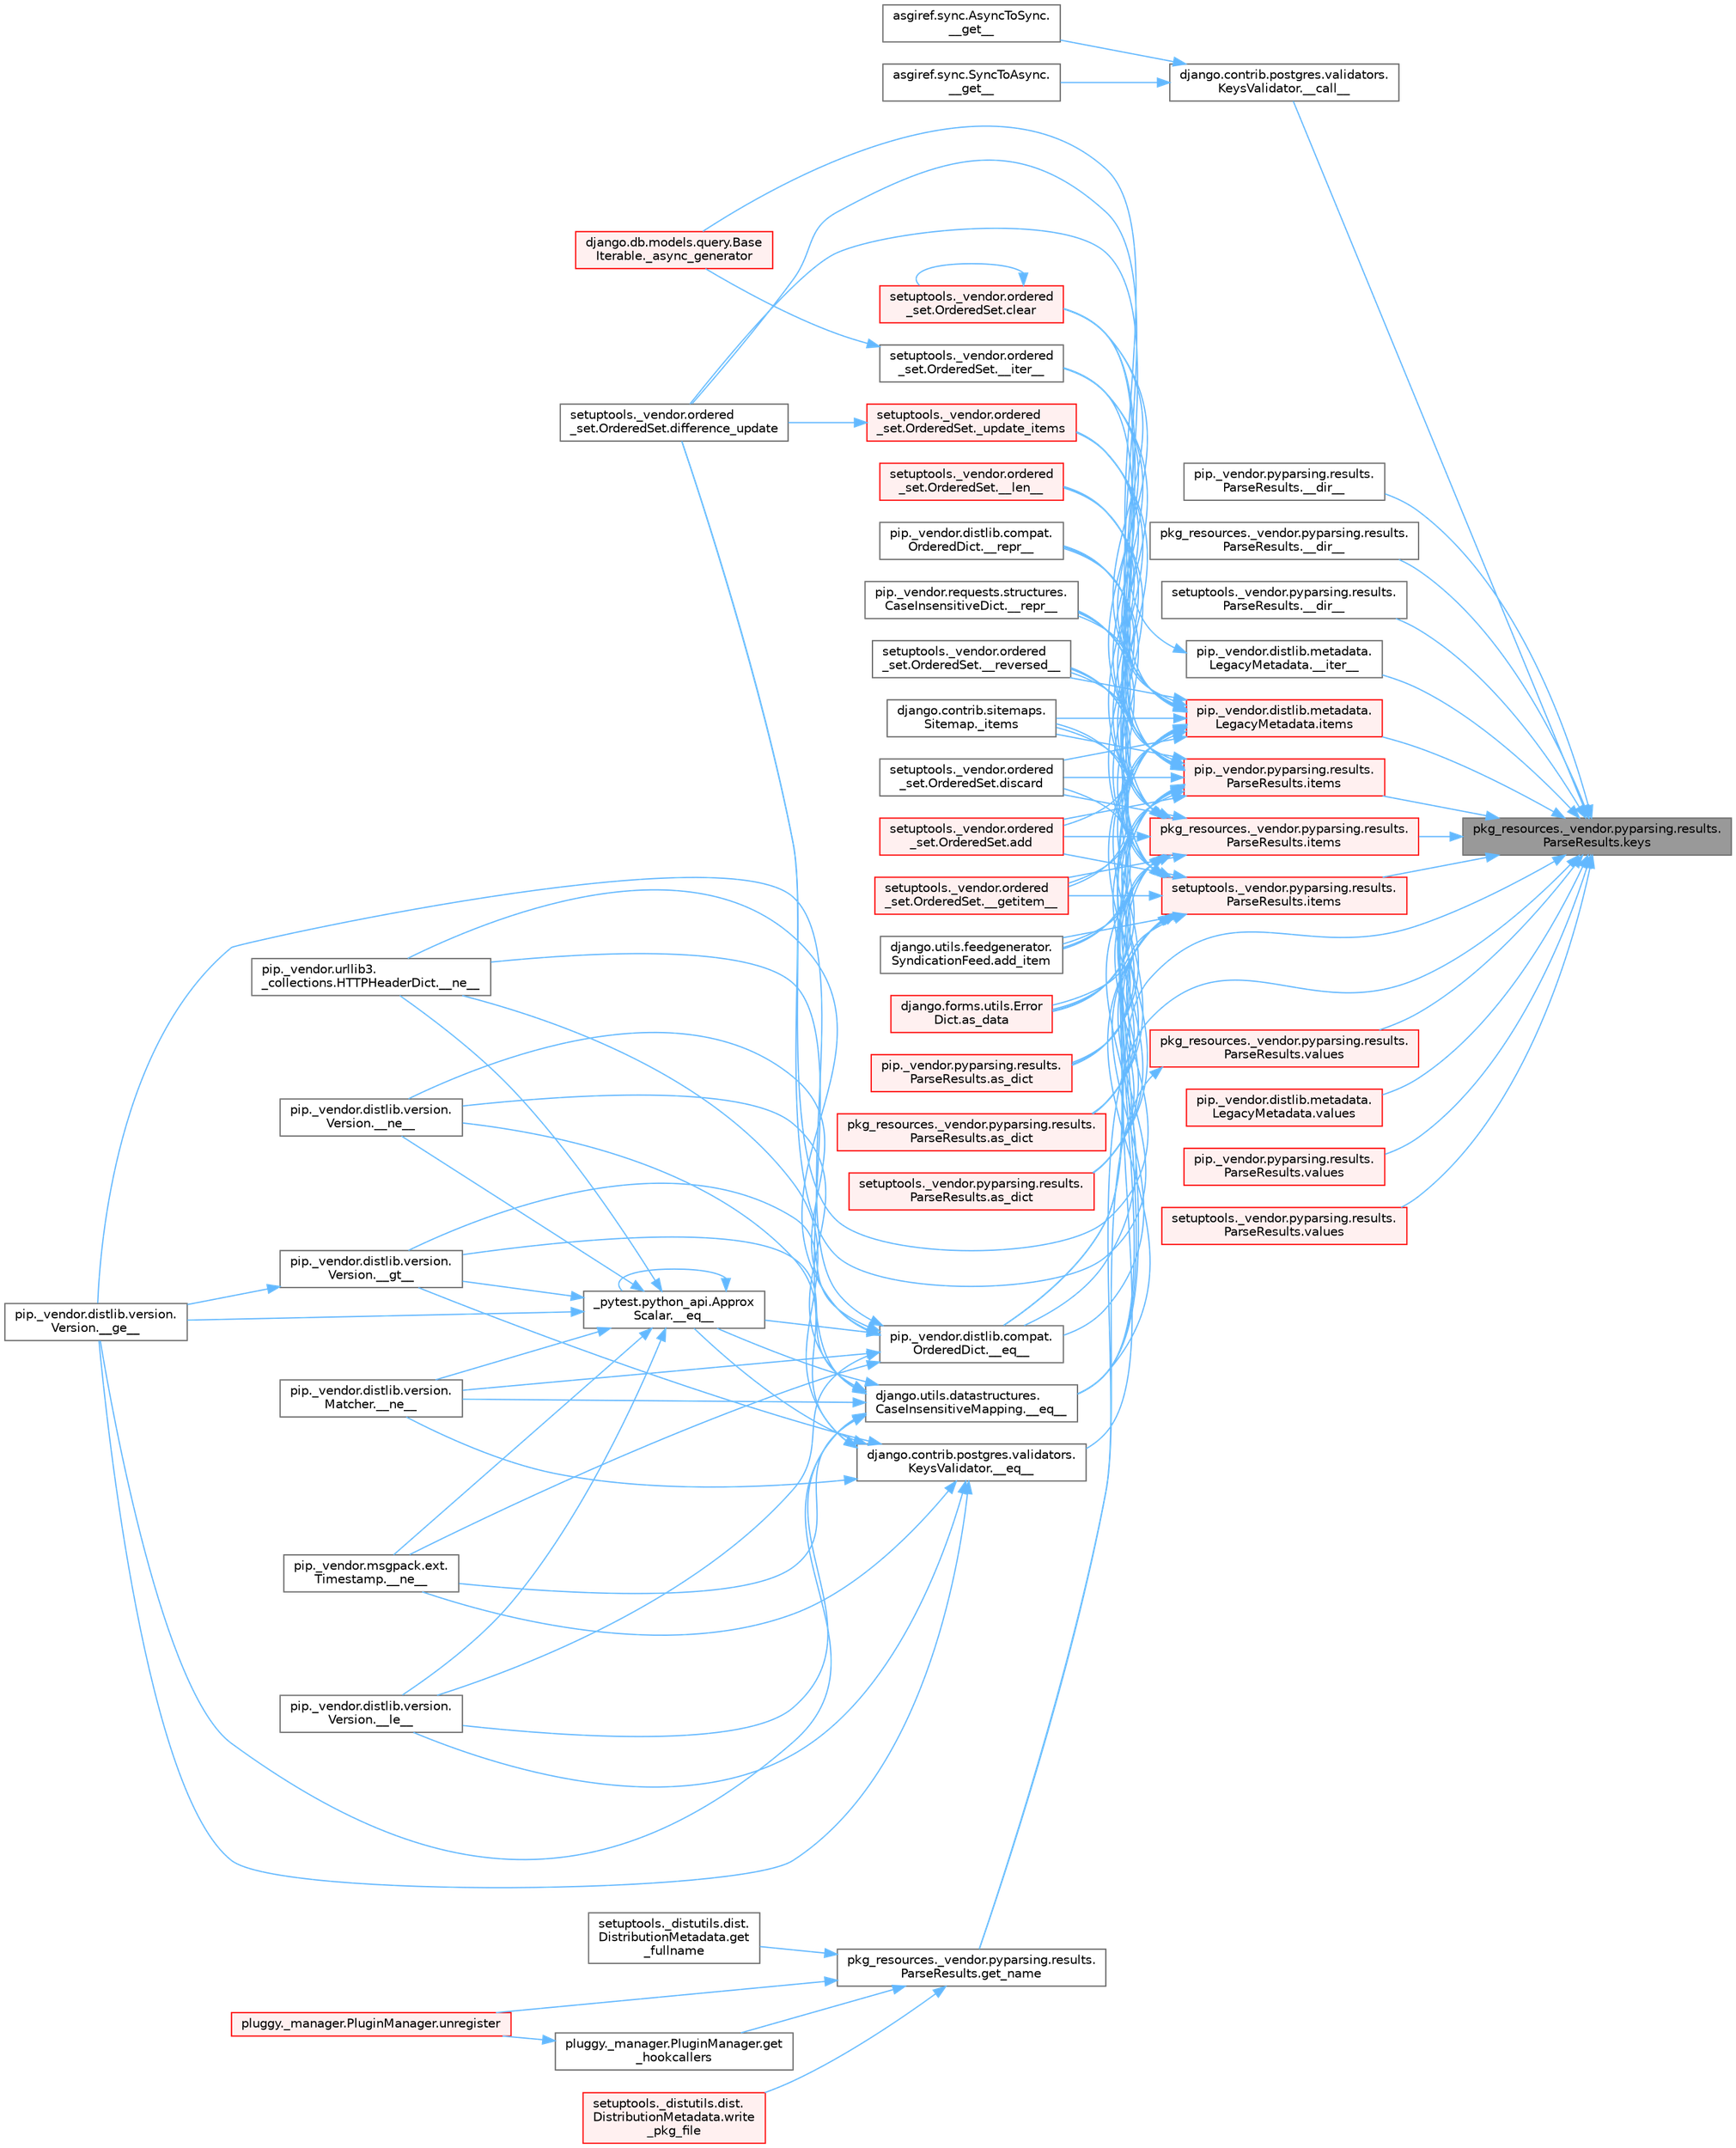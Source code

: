 digraph "pkg_resources._vendor.pyparsing.results.ParseResults.keys"
{
 // LATEX_PDF_SIZE
  bgcolor="transparent";
  edge [fontname=Helvetica,fontsize=10,labelfontname=Helvetica,labelfontsize=10];
  node [fontname=Helvetica,fontsize=10,shape=box,height=0.2,width=0.4];
  rankdir="RL";
  Node1 [id="Node000001",label="pkg_resources._vendor.pyparsing.results.\lParseResults.keys",height=0.2,width=0.4,color="gray40", fillcolor="grey60", style="filled", fontcolor="black",tooltip=" "];
  Node1 -> Node2 [id="edge1_Node000001_Node000002",dir="back",color="steelblue1",style="solid",tooltip=" "];
  Node2 [id="Node000002",label="django.contrib.postgres.validators.\lKeysValidator.__call__",height=0.2,width=0.4,color="grey40", fillcolor="white", style="filled",URL="$classdjango_1_1contrib_1_1postgres_1_1validators_1_1_keys_validator.html#aa12ba221664bb002f5c6460ff524de8c",tooltip=" "];
  Node2 -> Node3 [id="edge2_Node000002_Node000003",dir="back",color="steelblue1",style="solid",tooltip=" "];
  Node3 [id="Node000003",label="asgiref.sync.AsyncToSync.\l__get__",height=0.2,width=0.4,color="grey40", fillcolor="white", style="filled",URL="$classasgiref_1_1sync_1_1_async_to_sync.html#a23e9ef7a73da98dad9e3f4e65846969b",tooltip=" "];
  Node2 -> Node4 [id="edge3_Node000002_Node000004",dir="back",color="steelblue1",style="solid",tooltip=" "];
  Node4 [id="Node000004",label="asgiref.sync.SyncToAsync.\l__get__",height=0.2,width=0.4,color="grey40", fillcolor="white", style="filled",URL="$classasgiref_1_1sync_1_1_sync_to_async.html#aebdfbe3f01079a529fd2f39810597381",tooltip=" "];
  Node1 -> Node5 [id="edge4_Node000001_Node000005",dir="back",color="steelblue1",style="solid",tooltip=" "];
  Node5 [id="Node000005",label="pip._vendor.pyparsing.results.\lParseResults.__dir__",height=0.2,width=0.4,color="grey40", fillcolor="white", style="filled",URL="$classpip_1_1__vendor_1_1pyparsing_1_1results_1_1_parse_results.html#aa70b1f3a824c53938d33e31b1bca0476",tooltip=" "];
  Node1 -> Node6 [id="edge5_Node000001_Node000006",dir="back",color="steelblue1",style="solid",tooltip=" "];
  Node6 [id="Node000006",label="pkg_resources._vendor.pyparsing.results.\lParseResults.__dir__",height=0.2,width=0.4,color="grey40", fillcolor="white", style="filled",URL="$classpkg__resources_1_1__vendor_1_1pyparsing_1_1results_1_1_parse_results.html#aff883d81f699e15371adad7b439f85fa",tooltip=" "];
  Node1 -> Node7 [id="edge6_Node000001_Node000007",dir="back",color="steelblue1",style="solid",tooltip=" "];
  Node7 [id="Node000007",label="setuptools._vendor.pyparsing.results.\lParseResults.__dir__",height=0.2,width=0.4,color="grey40", fillcolor="white", style="filled",URL="$classsetuptools_1_1__vendor_1_1pyparsing_1_1results_1_1_parse_results.html#a20b8b067fb771fbb5fe204c87197939a",tooltip=" "];
  Node1 -> Node8 [id="edge7_Node000001_Node000008",dir="back",color="steelblue1",style="solid",tooltip=" "];
  Node8 [id="Node000008",label="django.contrib.postgres.validators.\lKeysValidator.__eq__",height=0.2,width=0.4,color="grey40", fillcolor="white", style="filled",URL="$classdjango_1_1contrib_1_1postgres_1_1validators_1_1_keys_validator.html#aaf048806faa7c623c95a6a23a1641c03",tooltip=" "];
  Node8 -> Node9 [id="edge8_Node000008_Node000009",dir="back",color="steelblue1",style="solid",tooltip=" "];
  Node9 [id="Node000009",label="_pytest.python_api.Approx\lScalar.__eq__",height=0.2,width=0.4,color="grey40", fillcolor="white", style="filled",URL="$class__pytest_1_1python__api_1_1_approx_scalar.html#af4601ee4ca7409927f88c83ebfc3d923",tooltip=" "];
  Node9 -> Node9 [id="edge9_Node000009_Node000009",dir="back",color="steelblue1",style="solid",tooltip=" "];
  Node9 -> Node10 [id="edge10_Node000009_Node000010",dir="back",color="steelblue1",style="solid",tooltip=" "];
  Node10 [id="Node000010",label="pip._vendor.distlib.version.\lVersion.__ge__",height=0.2,width=0.4,color="grey40", fillcolor="white", style="filled",URL="$classpip_1_1__vendor_1_1distlib_1_1version_1_1_version.html#aa6b7b889cebc687ddb5ed9040d01b1ec",tooltip=" "];
  Node9 -> Node11 [id="edge11_Node000009_Node000011",dir="back",color="steelblue1",style="solid",tooltip=" "];
  Node11 [id="Node000011",label="pip._vendor.distlib.version.\lVersion.__gt__",height=0.2,width=0.4,color="grey40", fillcolor="white", style="filled",URL="$classpip_1_1__vendor_1_1distlib_1_1version_1_1_version.html#a51cf0c8da1bb6829173ff6861b10cb5f",tooltip=" "];
  Node11 -> Node10 [id="edge12_Node000011_Node000010",dir="back",color="steelblue1",style="solid",tooltip=" "];
  Node9 -> Node12 [id="edge13_Node000009_Node000012",dir="back",color="steelblue1",style="solid",tooltip=" "];
  Node12 [id="Node000012",label="pip._vendor.distlib.version.\lVersion.__le__",height=0.2,width=0.4,color="grey40", fillcolor="white", style="filled",URL="$classpip_1_1__vendor_1_1distlib_1_1version_1_1_version.html#ae5e2c5d9b76377e286fcf92a382cbb8b",tooltip=" "];
  Node9 -> Node13 [id="edge14_Node000009_Node000013",dir="back",color="steelblue1",style="solid",tooltip=" "];
  Node13 [id="Node000013",label="pip._vendor.distlib.version.\lMatcher.__ne__",height=0.2,width=0.4,color="grey40", fillcolor="white", style="filled",URL="$classpip_1_1__vendor_1_1distlib_1_1version_1_1_matcher.html#a24f8f8a4686bff3018fee5d22f4e02f1",tooltip=" "];
  Node9 -> Node14 [id="edge15_Node000009_Node000014",dir="back",color="steelblue1",style="solid",tooltip=" "];
  Node14 [id="Node000014",label="pip._vendor.distlib.version.\lVersion.__ne__",height=0.2,width=0.4,color="grey40", fillcolor="white", style="filled",URL="$classpip_1_1__vendor_1_1distlib_1_1version_1_1_version.html#aea3cdf6db007318ab1a2e8d144e2a4a1",tooltip=" "];
  Node9 -> Node15 [id="edge16_Node000009_Node000015",dir="back",color="steelblue1",style="solid",tooltip=" "];
  Node15 [id="Node000015",label="pip._vendor.msgpack.ext.\lTimestamp.__ne__",height=0.2,width=0.4,color="grey40", fillcolor="white", style="filled",URL="$classpip_1_1__vendor_1_1msgpack_1_1ext_1_1_timestamp.html#ac38b8cada8075f7a1133b06bc99b2317",tooltip=" "];
  Node9 -> Node16 [id="edge17_Node000009_Node000016",dir="back",color="steelblue1",style="solid",tooltip=" "];
  Node16 [id="Node000016",label="pip._vendor.urllib3.\l_collections.HTTPHeaderDict.__ne__",height=0.2,width=0.4,color="grey40", fillcolor="white", style="filled",URL="$classpip_1_1__vendor_1_1urllib3_1_1__collections_1_1_h_t_t_p_header_dict.html#aa7766a9499d33160a1258e140e35a806",tooltip=" "];
  Node8 -> Node10 [id="edge18_Node000008_Node000010",dir="back",color="steelblue1",style="solid",tooltip=" "];
  Node8 -> Node11 [id="edge19_Node000008_Node000011",dir="back",color="steelblue1",style="solid",tooltip=" "];
  Node8 -> Node12 [id="edge20_Node000008_Node000012",dir="back",color="steelblue1",style="solid",tooltip=" "];
  Node8 -> Node13 [id="edge21_Node000008_Node000013",dir="back",color="steelblue1",style="solid",tooltip=" "];
  Node8 -> Node14 [id="edge22_Node000008_Node000014",dir="back",color="steelblue1",style="solid",tooltip=" "];
  Node8 -> Node15 [id="edge23_Node000008_Node000015",dir="back",color="steelblue1",style="solid",tooltip=" "];
  Node8 -> Node16 [id="edge24_Node000008_Node000016",dir="back",color="steelblue1",style="solid",tooltip=" "];
  Node1 -> Node17 [id="edge25_Node000001_Node000017",dir="back",color="steelblue1",style="solid",tooltip=" "];
  Node17 [id="Node000017",label="pip._vendor.distlib.metadata.\lLegacyMetadata.__iter__",height=0.2,width=0.4,color="grey40", fillcolor="white", style="filled",URL="$classpip_1_1__vendor_1_1distlib_1_1metadata_1_1_legacy_metadata.html#a2e053958e60b4667723c059be4ed86cc",tooltip=" "];
  Node17 -> Node18 [id="edge26_Node000017_Node000018",dir="back",color="steelblue1",style="solid",tooltip=" "];
  Node18 [id="Node000018",label="django.db.models.query.Base\lIterable._async_generator",height=0.2,width=0.4,color="red", fillcolor="#FFF0F0", style="filled",URL="$classdjango_1_1db_1_1models_1_1query_1_1_base_iterable.html#a3ecc2267976bc6628d1fe84d78355144",tooltip=" "];
  Node1 -> Node20 [id="edge27_Node000001_Node000020",dir="back",color="steelblue1",style="solid",tooltip=" "];
  Node20 [id="Node000020",label="pkg_resources._vendor.pyparsing.results.\lParseResults.get_name",height=0.2,width=0.4,color="grey40", fillcolor="white", style="filled",URL="$classpkg__resources_1_1__vendor_1_1pyparsing_1_1results_1_1_parse_results.html#a2e32cb82bfbda79e8f094cb2a6a01234",tooltip=" "];
  Node20 -> Node21 [id="edge28_Node000020_Node000021",dir="back",color="steelblue1",style="solid",tooltip=" "];
  Node21 [id="Node000021",label="setuptools._distutils.dist.\lDistributionMetadata.get\l_fullname",height=0.2,width=0.4,color="grey40", fillcolor="white", style="filled",URL="$classsetuptools_1_1__distutils_1_1dist_1_1_distribution_metadata.html#ab7420b68c460cd9eb85694a8be6ee524",tooltip=" "];
  Node20 -> Node22 [id="edge29_Node000020_Node000022",dir="back",color="steelblue1",style="solid",tooltip=" "];
  Node22 [id="Node000022",label="pluggy._manager.PluginManager.get\l_hookcallers",height=0.2,width=0.4,color="grey40", fillcolor="white", style="filled",URL="$classpluggy_1_1__manager_1_1_plugin_manager.html#ac3bd729f6e05bf65d99d5c2b8cff1188",tooltip=" "];
  Node22 -> Node23 [id="edge30_Node000022_Node000023",dir="back",color="steelblue1",style="solid",tooltip=" "];
  Node23 [id="Node000023",label="pluggy._manager.PluginManager.unregister",height=0.2,width=0.4,color="red", fillcolor="#FFF0F0", style="filled",URL="$classpluggy_1_1__manager_1_1_plugin_manager.html#afc4018446c284004716160fc8a6309a8",tooltip=" "];
  Node20 -> Node23 [id="edge31_Node000020_Node000023",dir="back",color="steelblue1",style="solid",tooltip=" "];
  Node20 -> Node27 [id="edge32_Node000020_Node000027",dir="back",color="steelblue1",style="solid",tooltip=" "];
  Node27 [id="Node000027",label="setuptools._distutils.dist.\lDistributionMetadata.write\l_pkg_file",height=0.2,width=0.4,color="red", fillcolor="#FFF0F0", style="filled",URL="$classsetuptools_1_1__distutils_1_1dist_1_1_distribution_metadata.html#a2a55009e9d487a82234459fb242f4be0",tooltip=" "];
  Node1 -> Node29 [id="edge33_Node000001_Node000029",dir="back",color="steelblue1",style="solid",tooltip=" "];
  Node29 [id="Node000029",label="pip._vendor.distlib.metadata.\lLegacyMetadata.items",height=0.2,width=0.4,color="red", fillcolor="#FFF0F0", style="filled",URL="$classpip_1_1__vendor_1_1distlib_1_1metadata_1_1_legacy_metadata.html#a6030de0ed3711666a377c01d930e678d",tooltip=" "];
  Node29 -> Node30 [id="edge34_Node000029_Node000030",dir="back",color="steelblue1",style="solid",tooltip=" "];
  Node30 [id="Node000030",label="django.utils.datastructures.\lCaseInsensitiveMapping.__eq__",height=0.2,width=0.4,color="grey40", fillcolor="white", style="filled",URL="$classdjango_1_1utils_1_1datastructures_1_1_case_insensitive_mapping.html#a69618a78471c9326ffcbf5af4c33bd1a",tooltip=" "];
  Node30 -> Node9 [id="edge35_Node000030_Node000009",dir="back",color="steelblue1",style="solid",tooltip=" "];
  Node30 -> Node10 [id="edge36_Node000030_Node000010",dir="back",color="steelblue1",style="solid",tooltip=" "];
  Node30 -> Node11 [id="edge37_Node000030_Node000011",dir="back",color="steelblue1",style="solid",tooltip=" "];
  Node30 -> Node12 [id="edge38_Node000030_Node000012",dir="back",color="steelblue1",style="solid",tooltip=" "];
  Node30 -> Node13 [id="edge39_Node000030_Node000013",dir="back",color="steelblue1",style="solid",tooltip=" "];
  Node30 -> Node14 [id="edge40_Node000030_Node000014",dir="back",color="steelblue1",style="solid",tooltip=" "];
  Node30 -> Node15 [id="edge41_Node000030_Node000015",dir="back",color="steelblue1",style="solid",tooltip=" "];
  Node30 -> Node16 [id="edge42_Node000030_Node000016",dir="back",color="steelblue1",style="solid",tooltip=" "];
  Node29 -> Node31 [id="edge43_Node000029_Node000031",dir="back",color="steelblue1",style="solid",tooltip=" "];
  Node31 [id="Node000031",label="pip._vendor.distlib.compat.\lOrderedDict.__eq__",height=0.2,width=0.4,color="grey40", fillcolor="white", style="filled",URL="$classpip_1_1__vendor_1_1distlib_1_1compat_1_1_ordered_dict.html#a83b4a14d5e269c91b2dcd15ac2fc83a8",tooltip=" "];
  Node31 -> Node9 [id="edge44_Node000031_Node000009",dir="back",color="steelblue1",style="solid",tooltip=" "];
  Node31 -> Node10 [id="edge45_Node000031_Node000010",dir="back",color="steelblue1",style="solid",tooltip=" "];
  Node31 -> Node11 [id="edge46_Node000031_Node000011",dir="back",color="steelblue1",style="solid",tooltip=" "];
  Node31 -> Node12 [id="edge47_Node000031_Node000012",dir="back",color="steelblue1",style="solid",tooltip=" "];
  Node31 -> Node13 [id="edge48_Node000031_Node000013",dir="back",color="steelblue1",style="solid",tooltip=" "];
  Node31 -> Node14 [id="edge49_Node000031_Node000014",dir="back",color="steelblue1",style="solid",tooltip=" "];
  Node31 -> Node15 [id="edge50_Node000031_Node000015",dir="back",color="steelblue1",style="solid",tooltip=" "];
  Node31 -> Node16 [id="edge51_Node000031_Node000016",dir="back",color="steelblue1",style="solid",tooltip=" "];
  Node29 -> Node32 [id="edge52_Node000029_Node000032",dir="back",color="steelblue1",style="solid",tooltip=" "];
  Node32 [id="Node000032",label="setuptools._vendor.ordered\l_set.OrderedSet.__getitem__",height=0.2,width=0.4,color="red", fillcolor="#FFF0F0", style="filled",URL="$classsetuptools_1_1__vendor_1_1ordered__set_1_1_ordered_set.html#aaa8657c0e85788ac2555cc46176b060c",tooltip=" "];
  Node29 -> Node3189 [id="edge53_Node000029_Node003189",dir="back",color="steelblue1",style="solid",tooltip=" "];
  Node3189 [id="Node003189",label="setuptools._vendor.ordered\l_set.OrderedSet.__iter__",height=0.2,width=0.4,color="grey40", fillcolor="white", style="filled",URL="$classsetuptools_1_1__vendor_1_1ordered__set_1_1_ordered_set.html#ac9b71477e101c03a68acd73186086224",tooltip=" "];
  Node3189 -> Node18 [id="edge54_Node003189_Node000018",dir="back",color="steelblue1",style="solid",tooltip=" "];
  Node29 -> Node3190 [id="edge55_Node000029_Node003190",dir="back",color="steelblue1",style="solid",tooltip=" "];
  Node3190 [id="Node003190",label="setuptools._vendor.ordered\l_set.OrderedSet.__len__",height=0.2,width=0.4,color="red", fillcolor="#FFF0F0", style="filled",URL="$classsetuptools_1_1__vendor_1_1ordered__set_1_1_ordered_set.html#a9d6fda655ebb14849210009e5a0d1a47",tooltip=" "];
  Node29 -> Node3191 [id="edge56_Node000029_Node003191",dir="back",color="steelblue1",style="solid",tooltip=" "];
  Node3191 [id="Node003191",label="pip._vendor.distlib.compat.\lOrderedDict.__repr__",height=0.2,width=0.4,color="grey40", fillcolor="white", style="filled",URL="$classpip_1_1__vendor_1_1distlib_1_1compat_1_1_ordered_dict.html#a1463a8b8a735bd16c8b7ec00dd5d0e25",tooltip=" "];
  Node29 -> Node3192 [id="edge57_Node000029_Node003192",dir="back",color="steelblue1",style="solid",tooltip=" "];
  Node3192 [id="Node003192",label="pip._vendor.requests.structures.\lCaseInsensitiveDict.__repr__",height=0.2,width=0.4,color="grey40", fillcolor="white", style="filled",URL="$classpip_1_1__vendor_1_1requests_1_1structures_1_1_case_insensitive_dict.html#a37843053389f2e664cefb1f2a4c245ce",tooltip=" "];
  Node29 -> Node3193 [id="edge58_Node000029_Node003193",dir="back",color="steelblue1",style="solid",tooltip=" "];
  Node3193 [id="Node003193",label="setuptools._vendor.ordered\l_set.OrderedSet.__reversed__",height=0.2,width=0.4,color="grey40", fillcolor="white", style="filled",URL="$classsetuptools_1_1__vendor_1_1ordered__set_1_1_ordered_set.html#af61396bb9685974be3cafceb2d82c031",tooltip=" "];
  Node29 -> Node3194 [id="edge59_Node000029_Node003194",dir="back",color="steelblue1",style="solid",tooltip=" "];
  Node3194 [id="Node003194",label="django.contrib.sitemaps.\lSitemap._items",height=0.2,width=0.4,color="grey40", fillcolor="white", style="filled",URL="$classdjango_1_1contrib_1_1sitemaps_1_1_sitemap.html#a6c810076b63a1094a82f4fd25a317fad",tooltip=" "];
  Node29 -> Node3195 [id="edge60_Node000029_Node003195",dir="back",color="steelblue1",style="solid",tooltip=" "];
  Node3195 [id="Node003195",label="setuptools._vendor.ordered\l_set.OrderedSet._update_items",height=0.2,width=0.4,color="red", fillcolor="#FFF0F0", style="filled",URL="$classsetuptools_1_1__vendor_1_1ordered__set_1_1_ordered_set.html#a5a04af00a2355e349ad0222b4f243e52",tooltip=" "];
  Node3195 -> Node3196 [id="edge61_Node003195_Node003196",dir="back",color="steelblue1",style="solid",tooltip=" "];
  Node3196 [id="Node003196",label="setuptools._vendor.ordered\l_set.OrderedSet.difference_update",height=0.2,width=0.4,color="grey40", fillcolor="white", style="filled",URL="$classsetuptools_1_1__vendor_1_1ordered__set_1_1_ordered_set.html#ab64def0f455bd9cc544831b4a778e64a",tooltip=" "];
  Node29 -> Node3199 [id="edge62_Node000029_Node003199",dir="back",color="steelblue1",style="solid",tooltip=" "];
  Node3199 [id="Node003199",label="setuptools._vendor.ordered\l_set.OrderedSet.add",height=0.2,width=0.4,color="red", fillcolor="#FFF0F0", style="filled",URL="$classsetuptools_1_1__vendor_1_1ordered__set_1_1_ordered_set.html#a89b420a1836292f0417c8c86fa2bfe55",tooltip=" "];
  Node29 -> Node3200 [id="edge63_Node000029_Node003200",dir="back",color="steelblue1",style="solid",tooltip=" "];
  Node3200 [id="Node003200",label="django.utils.feedgenerator.\lSyndicationFeed.add_item",height=0.2,width=0.4,color="grey40", fillcolor="white", style="filled",URL="$classdjango_1_1utils_1_1feedgenerator_1_1_syndication_feed.html#aaf2a5b91249b5752311493594b6dfbed",tooltip=" "];
  Node29 -> Node3201 [id="edge64_Node000029_Node003201",dir="back",color="steelblue1",style="solid",tooltip=" "];
  Node3201 [id="Node003201",label="django.forms.utils.Error\lDict.as_data",height=0.2,width=0.4,color="red", fillcolor="#FFF0F0", style="filled",URL="$classdjango_1_1forms_1_1utils_1_1_error_dict.html#a95761ac05a7d995e649a90afa49c30e2",tooltip=" "];
  Node29 -> Node3204 [id="edge65_Node000029_Node003204",dir="back",color="steelblue1",style="solid",tooltip=" "];
  Node3204 [id="Node003204",label="pip._vendor.pyparsing.results.\lParseResults.as_dict",height=0.2,width=0.4,color="red", fillcolor="#FFF0F0", style="filled",URL="$classpip_1_1__vendor_1_1pyparsing_1_1results_1_1_parse_results.html#a8eacba06a635cbb7fc817457d025efe0",tooltip=" "];
  Node29 -> Node3207 [id="edge66_Node000029_Node003207",dir="back",color="steelblue1",style="solid",tooltip=" "];
  Node3207 [id="Node003207",label="pkg_resources._vendor.pyparsing.results.\lParseResults.as_dict",height=0.2,width=0.4,color="red", fillcolor="#FFF0F0", style="filled",URL="$classpkg__resources_1_1__vendor_1_1pyparsing_1_1results_1_1_parse_results.html#a8edb3571b6331a46b00f60753e3ee783",tooltip=" "];
  Node29 -> Node3208 [id="edge67_Node000029_Node003208",dir="back",color="steelblue1",style="solid",tooltip=" "];
  Node3208 [id="Node003208",label="setuptools._vendor.pyparsing.results.\lParseResults.as_dict",height=0.2,width=0.4,color="red", fillcolor="#FFF0F0", style="filled",URL="$classsetuptools_1_1__vendor_1_1pyparsing_1_1results_1_1_parse_results.html#ab5971defc22d3c1b64ec66e6fdca2f9f",tooltip=" "];
  Node29 -> Node3209 [id="edge68_Node000029_Node003209",dir="back",color="steelblue1",style="solid",tooltip=" "];
  Node3209 [id="Node003209",label="setuptools._vendor.ordered\l_set.OrderedSet.clear",height=0.2,width=0.4,color="red", fillcolor="#FFF0F0", style="filled",URL="$classsetuptools_1_1__vendor_1_1ordered__set_1_1_ordered_set.html#a7bc043a3c66cd95ef9d8ba3959c148c5",tooltip=" "];
  Node3209 -> Node3209 [id="edge69_Node003209_Node003209",dir="back",color="steelblue1",style="solid",tooltip=" "];
  Node29 -> Node3196 [id="edge70_Node000029_Node003196",dir="back",color="steelblue1",style="solid",tooltip=" "];
  Node29 -> Node3210 [id="edge71_Node000029_Node003210",dir="back",color="steelblue1",style="solid",tooltip=" "];
  Node3210 [id="Node003210",label="setuptools._vendor.ordered\l_set.OrderedSet.discard",height=0.2,width=0.4,color="grey40", fillcolor="white", style="filled",URL="$classsetuptools_1_1__vendor_1_1ordered__set_1_1_ordered_set.html#a02aa2e01238bcf97f920d043b24b415d",tooltip=" "];
  Node1 -> Node3219 [id="edge72_Node000001_Node003219",dir="back",color="steelblue1",style="solid",tooltip=" "];
  Node3219 [id="Node003219",label="pip._vendor.pyparsing.results.\lParseResults.items",height=0.2,width=0.4,color="red", fillcolor="#FFF0F0", style="filled",URL="$classpip_1_1__vendor_1_1pyparsing_1_1results_1_1_parse_results.html#a9c7519fa02524192b529a128b208be2e",tooltip=" "];
  Node3219 -> Node30 [id="edge73_Node003219_Node000030",dir="back",color="steelblue1",style="solid",tooltip=" "];
  Node3219 -> Node31 [id="edge74_Node003219_Node000031",dir="back",color="steelblue1",style="solid",tooltip=" "];
  Node3219 -> Node32 [id="edge75_Node003219_Node000032",dir="back",color="steelblue1",style="solid",tooltip=" "];
  Node3219 -> Node3189 [id="edge76_Node003219_Node003189",dir="back",color="steelblue1",style="solid",tooltip=" "];
  Node3219 -> Node3190 [id="edge77_Node003219_Node003190",dir="back",color="steelblue1",style="solid",tooltip=" "];
  Node3219 -> Node3191 [id="edge78_Node003219_Node003191",dir="back",color="steelblue1",style="solid",tooltip=" "];
  Node3219 -> Node3192 [id="edge79_Node003219_Node003192",dir="back",color="steelblue1",style="solid",tooltip=" "];
  Node3219 -> Node3193 [id="edge80_Node003219_Node003193",dir="back",color="steelblue1",style="solid",tooltip=" "];
  Node3219 -> Node3194 [id="edge81_Node003219_Node003194",dir="back",color="steelblue1",style="solid",tooltip=" "];
  Node3219 -> Node3195 [id="edge82_Node003219_Node003195",dir="back",color="steelblue1",style="solid",tooltip=" "];
  Node3219 -> Node3199 [id="edge83_Node003219_Node003199",dir="back",color="steelblue1",style="solid",tooltip=" "];
  Node3219 -> Node3200 [id="edge84_Node003219_Node003200",dir="back",color="steelblue1",style="solid",tooltip=" "];
  Node3219 -> Node3201 [id="edge85_Node003219_Node003201",dir="back",color="steelblue1",style="solid",tooltip=" "];
  Node3219 -> Node3204 [id="edge86_Node003219_Node003204",dir="back",color="steelblue1",style="solid",tooltip=" "];
  Node3219 -> Node3207 [id="edge87_Node003219_Node003207",dir="back",color="steelblue1",style="solid",tooltip=" "];
  Node3219 -> Node3208 [id="edge88_Node003219_Node003208",dir="back",color="steelblue1",style="solid",tooltip=" "];
  Node3219 -> Node3209 [id="edge89_Node003219_Node003209",dir="back",color="steelblue1",style="solid",tooltip=" "];
  Node3219 -> Node3196 [id="edge90_Node003219_Node003196",dir="back",color="steelblue1",style="solid",tooltip=" "];
  Node3219 -> Node3210 [id="edge91_Node003219_Node003210",dir="back",color="steelblue1",style="solid",tooltip=" "];
  Node1 -> Node3222 [id="edge92_Node000001_Node003222",dir="back",color="steelblue1",style="solid",tooltip=" "];
  Node3222 [id="Node003222",label="pkg_resources._vendor.pyparsing.results.\lParseResults.items",height=0.2,width=0.4,color="red", fillcolor="#FFF0F0", style="filled",URL="$classpkg__resources_1_1__vendor_1_1pyparsing_1_1results_1_1_parse_results.html#a2b101cc8f2dfba49f44ad18bca57a38d",tooltip=" "];
  Node3222 -> Node30 [id="edge93_Node003222_Node000030",dir="back",color="steelblue1",style="solid",tooltip=" "];
  Node3222 -> Node31 [id="edge94_Node003222_Node000031",dir="back",color="steelblue1",style="solid",tooltip=" "];
  Node3222 -> Node32 [id="edge95_Node003222_Node000032",dir="back",color="steelblue1",style="solid",tooltip=" "];
  Node3222 -> Node3189 [id="edge96_Node003222_Node003189",dir="back",color="steelblue1",style="solid",tooltip=" "];
  Node3222 -> Node3190 [id="edge97_Node003222_Node003190",dir="back",color="steelblue1",style="solid",tooltip=" "];
  Node3222 -> Node3191 [id="edge98_Node003222_Node003191",dir="back",color="steelblue1",style="solid",tooltip=" "];
  Node3222 -> Node3192 [id="edge99_Node003222_Node003192",dir="back",color="steelblue1",style="solid",tooltip=" "];
  Node3222 -> Node3193 [id="edge100_Node003222_Node003193",dir="back",color="steelblue1",style="solid",tooltip=" "];
  Node3222 -> Node3194 [id="edge101_Node003222_Node003194",dir="back",color="steelblue1",style="solid",tooltip=" "];
  Node3222 -> Node3195 [id="edge102_Node003222_Node003195",dir="back",color="steelblue1",style="solid",tooltip=" "];
  Node3222 -> Node3199 [id="edge103_Node003222_Node003199",dir="back",color="steelblue1",style="solid",tooltip=" "];
  Node3222 -> Node3200 [id="edge104_Node003222_Node003200",dir="back",color="steelblue1",style="solid",tooltip=" "];
  Node3222 -> Node3201 [id="edge105_Node003222_Node003201",dir="back",color="steelblue1",style="solid",tooltip=" "];
  Node3222 -> Node3204 [id="edge106_Node003222_Node003204",dir="back",color="steelblue1",style="solid",tooltip=" "];
  Node3222 -> Node3207 [id="edge107_Node003222_Node003207",dir="back",color="steelblue1",style="solid",tooltip=" "];
  Node3222 -> Node3208 [id="edge108_Node003222_Node003208",dir="back",color="steelblue1",style="solid",tooltip=" "];
  Node3222 -> Node3209 [id="edge109_Node003222_Node003209",dir="back",color="steelblue1",style="solid",tooltip=" "];
  Node3222 -> Node3196 [id="edge110_Node003222_Node003196",dir="back",color="steelblue1",style="solid",tooltip=" "];
  Node3222 -> Node3210 [id="edge111_Node003222_Node003210",dir="back",color="steelblue1",style="solid",tooltip=" "];
  Node1 -> Node3225 [id="edge112_Node000001_Node003225",dir="back",color="steelblue1",style="solid",tooltip=" "];
  Node3225 [id="Node003225",label="setuptools._vendor.pyparsing.results.\lParseResults.items",height=0.2,width=0.4,color="red", fillcolor="#FFF0F0", style="filled",URL="$classsetuptools_1_1__vendor_1_1pyparsing_1_1results_1_1_parse_results.html#a30d259592837cf08320bf96e1ca3e77a",tooltip=" "];
  Node3225 -> Node30 [id="edge113_Node003225_Node000030",dir="back",color="steelblue1",style="solid",tooltip=" "];
  Node3225 -> Node31 [id="edge114_Node003225_Node000031",dir="back",color="steelblue1",style="solid",tooltip=" "];
  Node3225 -> Node32 [id="edge115_Node003225_Node000032",dir="back",color="steelblue1",style="solid",tooltip=" "];
  Node3225 -> Node3189 [id="edge116_Node003225_Node003189",dir="back",color="steelblue1",style="solid",tooltip=" "];
  Node3225 -> Node3190 [id="edge117_Node003225_Node003190",dir="back",color="steelblue1",style="solid",tooltip=" "];
  Node3225 -> Node3191 [id="edge118_Node003225_Node003191",dir="back",color="steelblue1",style="solid",tooltip=" "];
  Node3225 -> Node3192 [id="edge119_Node003225_Node003192",dir="back",color="steelblue1",style="solid",tooltip=" "];
  Node3225 -> Node3193 [id="edge120_Node003225_Node003193",dir="back",color="steelblue1",style="solid",tooltip=" "];
  Node3225 -> Node3194 [id="edge121_Node003225_Node003194",dir="back",color="steelblue1",style="solid",tooltip=" "];
  Node3225 -> Node3195 [id="edge122_Node003225_Node003195",dir="back",color="steelblue1",style="solid",tooltip=" "];
  Node3225 -> Node3199 [id="edge123_Node003225_Node003199",dir="back",color="steelblue1",style="solid",tooltip=" "];
  Node3225 -> Node3200 [id="edge124_Node003225_Node003200",dir="back",color="steelblue1",style="solid",tooltip=" "];
  Node3225 -> Node3201 [id="edge125_Node003225_Node003201",dir="back",color="steelblue1",style="solid",tooltip=" "];
  Node3225 -> Node3204 [id="edge126_Node003225_Node003204",dir="back",color="steelblue1",style="solid",tooltip=" "];
  Node3225 -> Node3207 [id="edge127_Node003225_Node003207",dir="back",color="steelblue1",style="solid",tooltip=" "];
  Node3225 -> Node3208 [id="edge128_Node003225_Node003208",dir="back",color="steelblue1",style="solid",tooltip=" "];
  Node3225 -> Node3209 [id="edge129_Node003225_Node003209",dir="back",color="steelblue1",style="solid",tooltip=" "];
  Node3225 -> Node3196 [id="edge130_Node003225_Node003196",dir="back",color="steelblue1",style="solid",tooltip=" "];
  Node3225 -> Node3210 [id="edge131_Node003225_Node003210",dir="back",color="steelblue1",style="solid",tooltip=" "];
  Node1 -> Node3228 [id="edge132_Node000001_Node003228",dir="back",color="steelblue1",style="solid",tooltip=" "];
  Node3228 [id="Node003228",label="pip._vendor.distlib.metadata.\lLegacyMetadata.values",height=0.2,width=0.4,color="red", fillcolor="#FFF0F0", style="filled",URL="$classpip_1_1__vendor_1_1distlib_1_1metadata_1_1_legacy_metadata.html#a6b3ac4adfb31494e468a4c02d47e8dd7",tooltip=" "];
  Node1 -> Node3229 [id="edge133_Node000001_Node003229",dir="back",color="steelblue1",style="solid",tooltip=" "];
  Node3229 [id="Node003229",label="pip._vendor.pyparsing.results.\lParseResults.values",height=0.2,width=0.4,color="red", fillcolor="#FFF0F0", style="filled",URL="$classpip_1_1__vendor_1_1pyparsing_1_1results_1_1_parse_results.html#ac18f70b899d1740db49618541d5df0a4",tooltip=" "];
  Node1 -> Node3231 [id="edge134_Node000001_Node003231",dir="back",color="steelblue1",style="solid",tooltip=" "];
  Node3231 [id="Node003231",label="pkg_resources._vendor.pyparsing.results.\lParseResults.values",height=0.2,width=0.4,color="red", fillcolor="#FFF0F0", style="filled",URL="$classpkg__resources_1_1__vendor_1_1pyparsing_1_1results_1_1_parse_results.html#ac466eb2951551ce4a3b48c7cc3b5cc1d",tooltip=" "];
  Node3231 -> Node20 [id="edge135_Node003231_Node000020",dir="back",color="steelblue1",style="solid",tooltip=" "];
  Node1 -> Node3232 [id="edge136_Node000001_Node003232",dir="back",color="steelblue1",style="solid",tooltip=" "];
  Node3232 [id="Node003232",label="setuptools._vendor.pyparsing.results.\lParseResults.values",height=0.2,width=0.4,color="red", fillcolor="#FFF0F0", style="filled",URL="$classsetuptools_1_1__vendor_1_1pyparsing_1_1results_1_1_parse_results.html#a3632fda7230ed3d9d2f09b483cc1b502",tooltip=" "];
}
